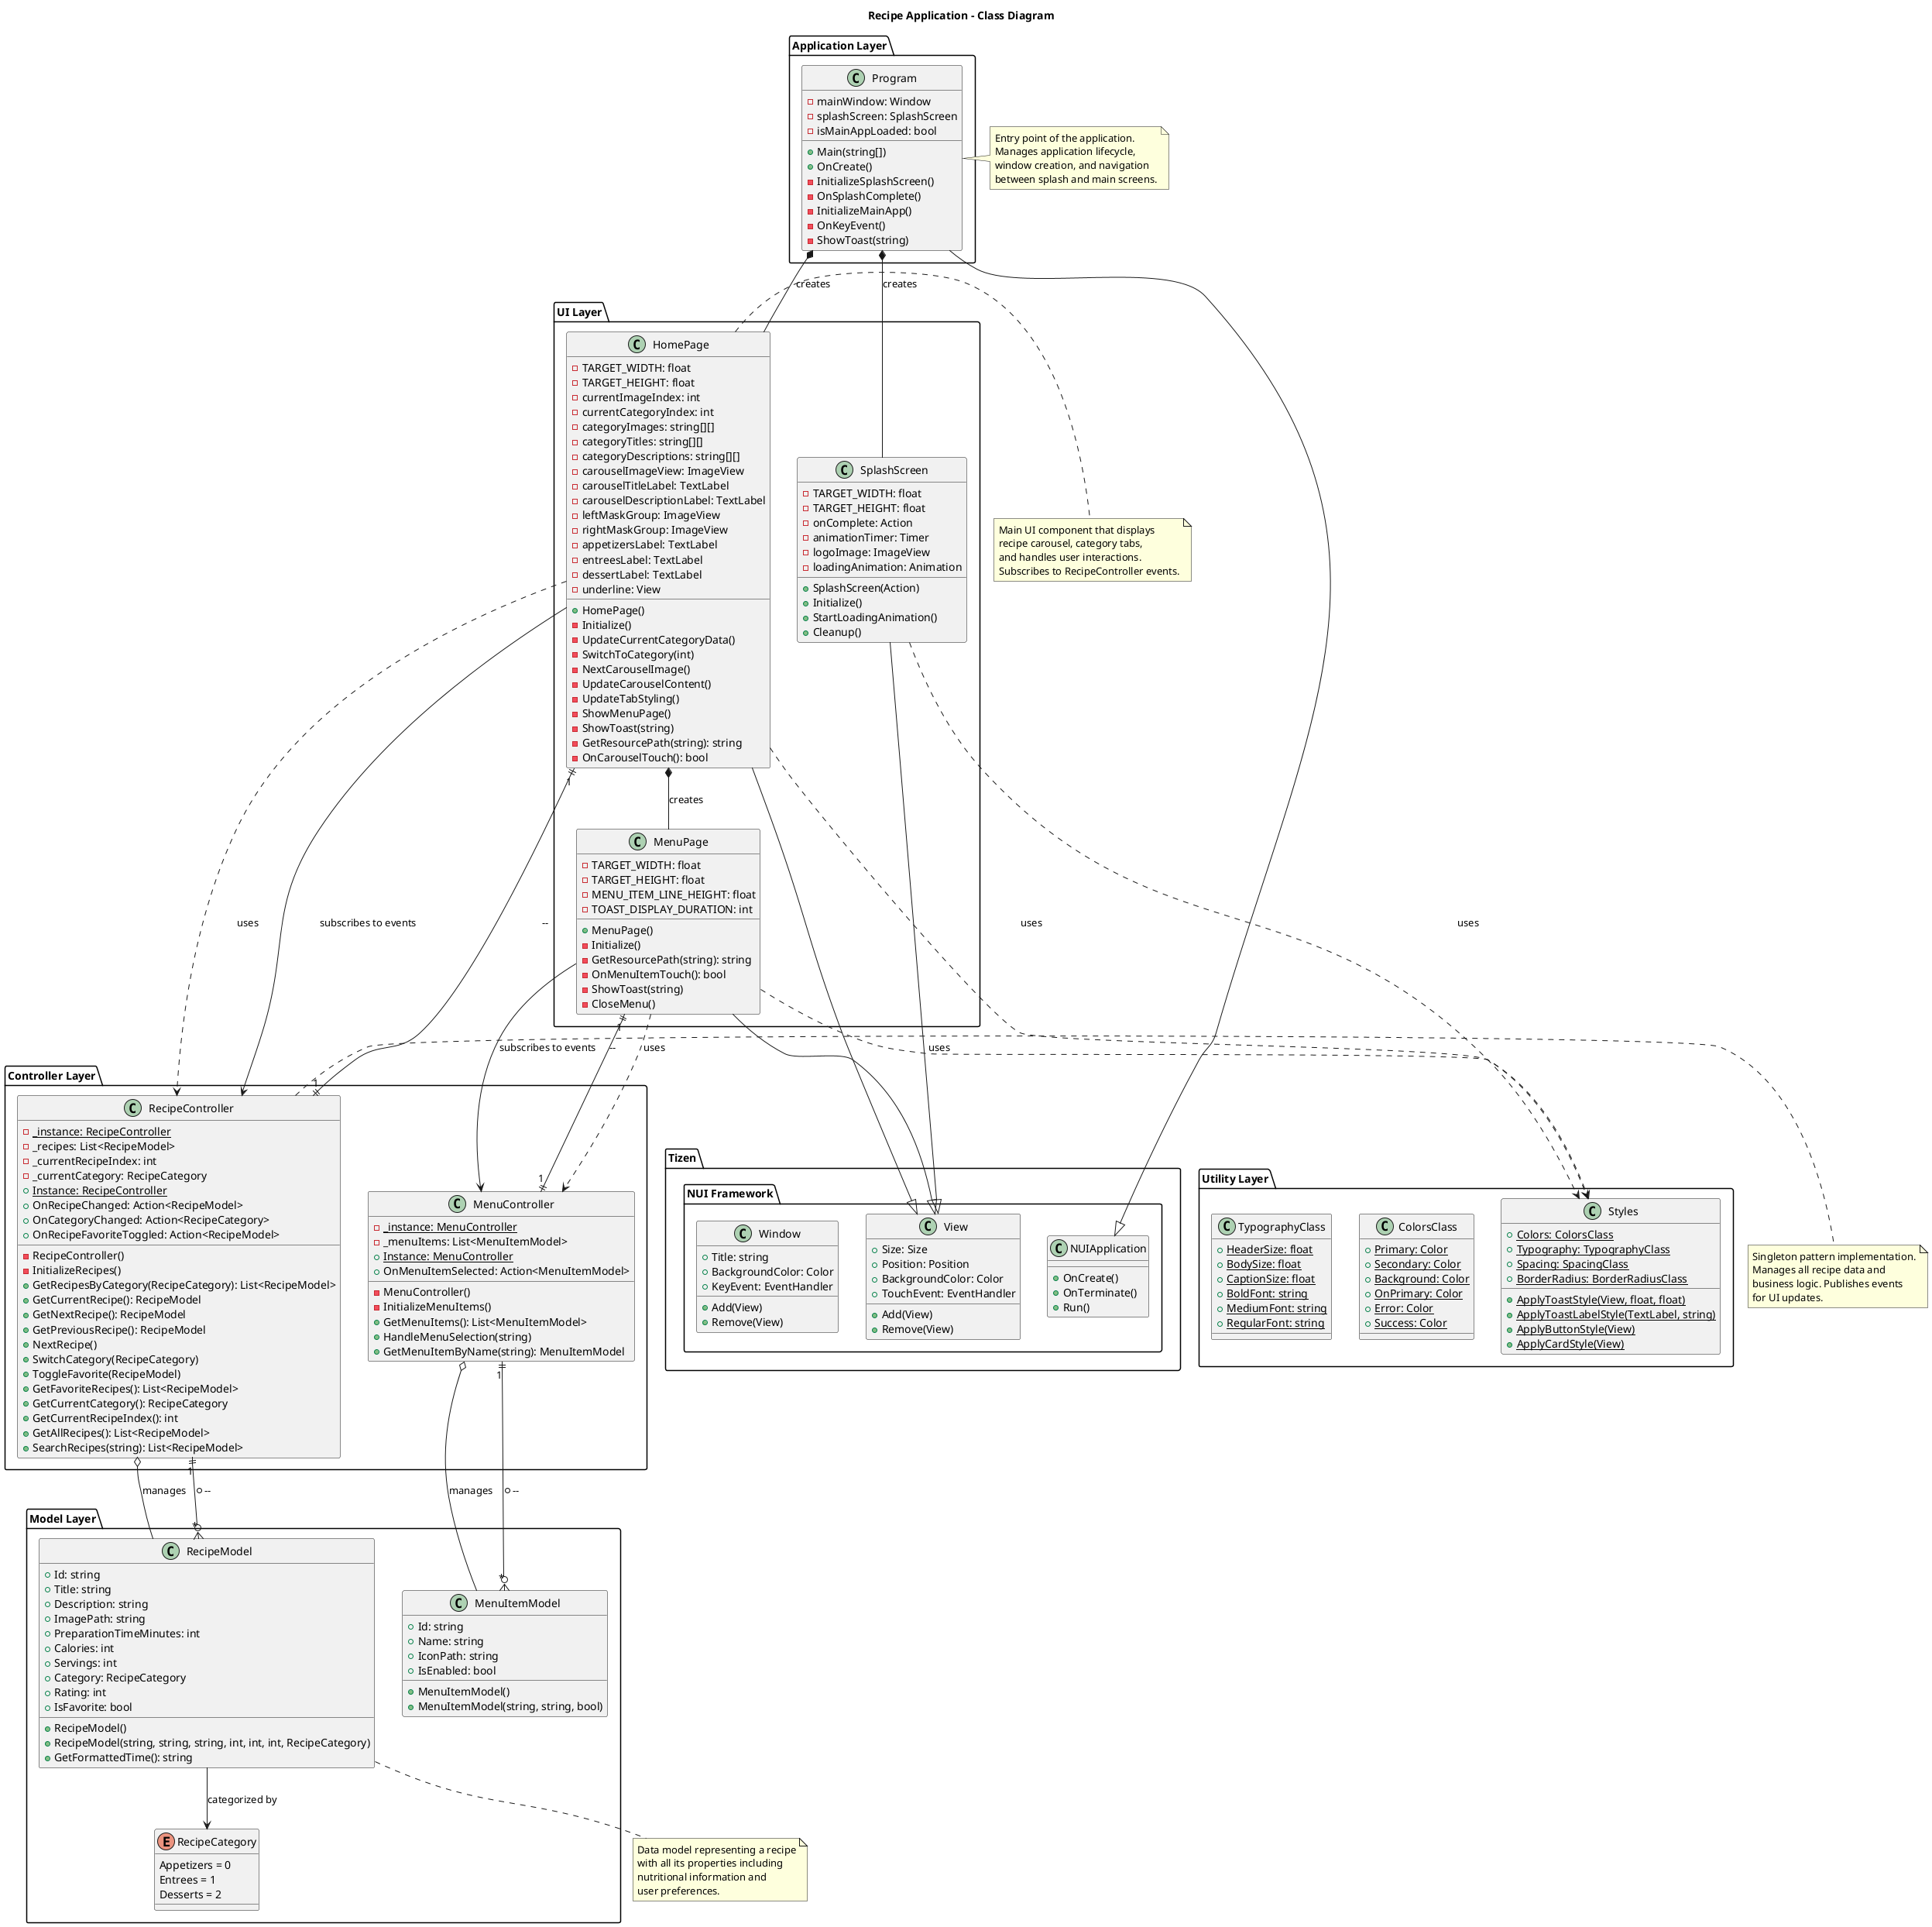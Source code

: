 @startuml Recipe Application Class Diagram

title Recipe Application - Class Diagram

!define ENTITY class
!define CONTROLLER class
!define VIEW class
!define MODEL class

package "Tizen.NUI Framework" {
    class NUIApplication {
        +OnCreate()
        +OnTerminate()
        +Run()
    }
    
    class View {
        +Size: Size
        +Position: Position
        +BackgroundColor: Color
        +TouchEvent: EventHandler
        +Add(View)
        +Remove(View)
    }
    
    class Window {
        +Title: string
        +BackgroundColor: Color
        +KeyEvent: EventHandler
        +Add(View)
        +Remove(View)
    }
}

package "Application Layer" {
    ENTITY Program {
        -mainWindow: Window
        -splashScreen: SplashScreen
        -isMainAppLoaded: bool
        +Main(string[])
        +OnCreate()
        -InitializeSplashScreen()
        -OnSplashComplete()
        -InitializeMainApp()
        -OnKeyEvent()
        -ShowToast(string)
    }
}

package "UI Layer" {
    VIEW SplashScreen {
        -TARGET_WIDTH: float
        -TARGET_HEIGHT: float
        -onComplete: Action
        -animationTimer: Timer
        -logoImage: ImageView
        -loadingAnimation: Animation
        +SplashScreen(Action)
        +Initialize()
        +StartLoadingAnimation()
        +Cleanup()
    }
    
    VIEW HomePage {
        -TARGET_WIDTH: float
        -TARGET_HEIGHT: float
        -currentImageIndex: int
        -currentCategoryIndex: int
        -categoryImages: string[][]
        -categoryTitles: string[][]
        -categoryDescriptions: string[][]
        -carouselImageView: ImageView
        -carouselTitleLabel: TextLabel
        -carouselDescriptionLabel: TextLabel
        -leftMaskGroup: ImageView
        -rightMaskGroup: ImageView
        -appetizersLabel: TextLabel
        -entreesLabel: TextLabel
        -dessertLabel: TextLabel
        -underline: View
        +HomePage()
        -Initialize()
        -UpdateCurrentCategoryData()
        -SwitchToCategory(int)
        -NextCarouselImage()
        -UpdateCarouselContent()
        -UpdateTabStyling()
        -ShowMenuPage()
        -ShowToast(string)
        -GetResourcePath(string): string
        -OnCarouselTouch(): bool
    }
    
    VIEW MenuPage {
        -TARGET_WIDTH: float
        -TARGET_HEIGHT: float
        -MENU_ITEM_LINE_HEIGHT: float
        -TOAST_DISPLAY_DURATION: int
        +MenuPage()
        -Initialize()
        -GetResourcePath(string): string
        -OnMenuItemTouch(): bool
        -ShowToast(string)
        -CloseMenu()
    }
}

package "Controller Layer" {
    CONTROLLER RecipeController {
        -_instance: RecipeController {static}
        -_recipes: List<RecipeModel>
        -_currentRecipeIndex: int
        -_currentCategory: RecipeCategory
        +Instance: RecipeController {static}
        +OnRecipeChanged: Action<RecipeModel>
        +OnCategoryChanged: Action<RecipeCategory>
        +OnRecipeFavoriteToggled: Action<RecipeModel>
        -RecipeController()
        -InitializeRecipes()
        +GetRecipesByCategory(RecipeCategory): List<RecipeModel>
        +GetCurrentRecipe(): RecipeModel
        +GetNextRecipe(): RecipeModel
        +GetPreviousRecipe(): RecipeModel
        +NextRecipe()
        +SwitchCategory(RecipeCategory)
        +ToggleFavorite(RecipeModel)
        +GetFavoriteRecipes(): List<RecipeModel>
        +GetCurrentCategory(): RecipeCategory
        +GetCurrentRecipeIndex(): int
        +GetAllRecipes(): List<RecipeModel>
        +SearchRecipes(string): List<RecipeModel>
    }
    
    CONTROLLER MenuController {
        -_instance: MenuController {static}
        -_menuItems: List<MenuItemModel>
        +Instance: MenuController {static}
        +OnMenuItemSelected: Action<MenuItemModel>
        -MenuController()
        -InitializeMenuItems()
        +GetMenuItems(): List<MenuItemModel>
        +HandleMenuSelection(string)
        +GetMenuItemByName(string): MenuItemModel
    }
}

package "Model Layer" {
    MODEL RecipeModel {
        +Id: string
        +Title: string
        +Description: string
        +ImagePath: string
        +PreparationTimeMinutes: int
        +Calories: int
        +Servings: int
        +Category: RecipeCategory
        +Rating: int
        +IsFavorite: bool
        +RecipeModel()
        +RecipeModel(string, string, string, int, int, int, RecipeCategory)
        +GetFormattedTime(): string
    }
    
    MODEL MenuItemModel {
        +Id: string
        +Name: string
        +IconPath: string
        +IsEnabled: bool
        +MenuItemModel()
        +MenuItemModel(string, string, bool)
    }
    
    enum RecipeCategory {
        Appetizers = 0
        Entrees = 1
        Desserts = 2
    }
}

package "Utility Layer" {
    class Styles {
        +Colors: ColorsClass {static}
        +Typography: TypographyClass {static}
        +Spacing: SpacingClass {static}
        +BorderRadius: BorderRadiusClass {static}
        +ApplyToastStyle(View, float, float) {static}
        +ApplyToastLabelStyle(TextLabel, string) {static}
        +ApplyButtonStyle(View) {static}
        +ApplyCardStyle(View) {static}
    }
    
    class ColorsClass {
        +Primary: Color {static}
        +Secondary: Color {static}
        +Background: Color {static}
        +OnPrimary: Color {static}
        +Error: Color {static}
        +Success: Color {static}
    }
    
    class TypographyClass {
        +HeaderSize: float {static}
        +BodySize: float {static}
        +CaptionSize: float {static}
        +BoldFont: string {static}
        +MediumFont: string {static}
        +RegularFont: string {static}
    }
}

' Inheritance relationships
Program --|> NUIApplication
SplashScreen --|> View
HomePage --|> View
MenuPage --|> View

' Composition relationships
Program *-- SplashScreen : creates
Program *-- HomePage : creates
HomePage *-- MenuPage : creates

' Aggregation relationships
RecipeController o-- RecipeModel : manages
MenuController o-- MenuItemModel : manages

' Dependencies
HomePage ..> RecipeController : uses
MenuPage ..> MenuController : uses
HomePage ..> Styles : uses
MenuPage ..> Styles : uses
SplashScreen ..> Styles : uses

' Association relationships
RecipeModel --> RecipeCategory : categorized by
HomePage --> RecipeController : subscribes to events
MenuPage --> MenuController : subscribes to events

' Multiplicity
RecipeController ||--o{ RecipeModel : "1" *-- "*"
MenuController ||--o{ MenuItemModel : "1" *-- "*"
HomePage ||--|| RecipeController : "1" -- "1"
MenuPage ||--|| MenuController : "1" -- "1"

note right of Program
    Entry point of the application.
    Manages application lifecycle,
    window creation, and navigation
    between splash and main screens.
end note

note right of RecipeController
    Singleton pattern implementation.
    Manages all recipe data and
    business logic. Publishes events
    for UI updates.
end note

note right of HomePage
    Main UI component that displays
    recipe carousel, category tabs,
    and handles user interactions.
    Subscribes to RecipeController events.
end note

note bottom of RecipeModel
    Data model representing a recipe
    with all its properties including
    nutritional information and
    user preferences.
end note

@enduml 